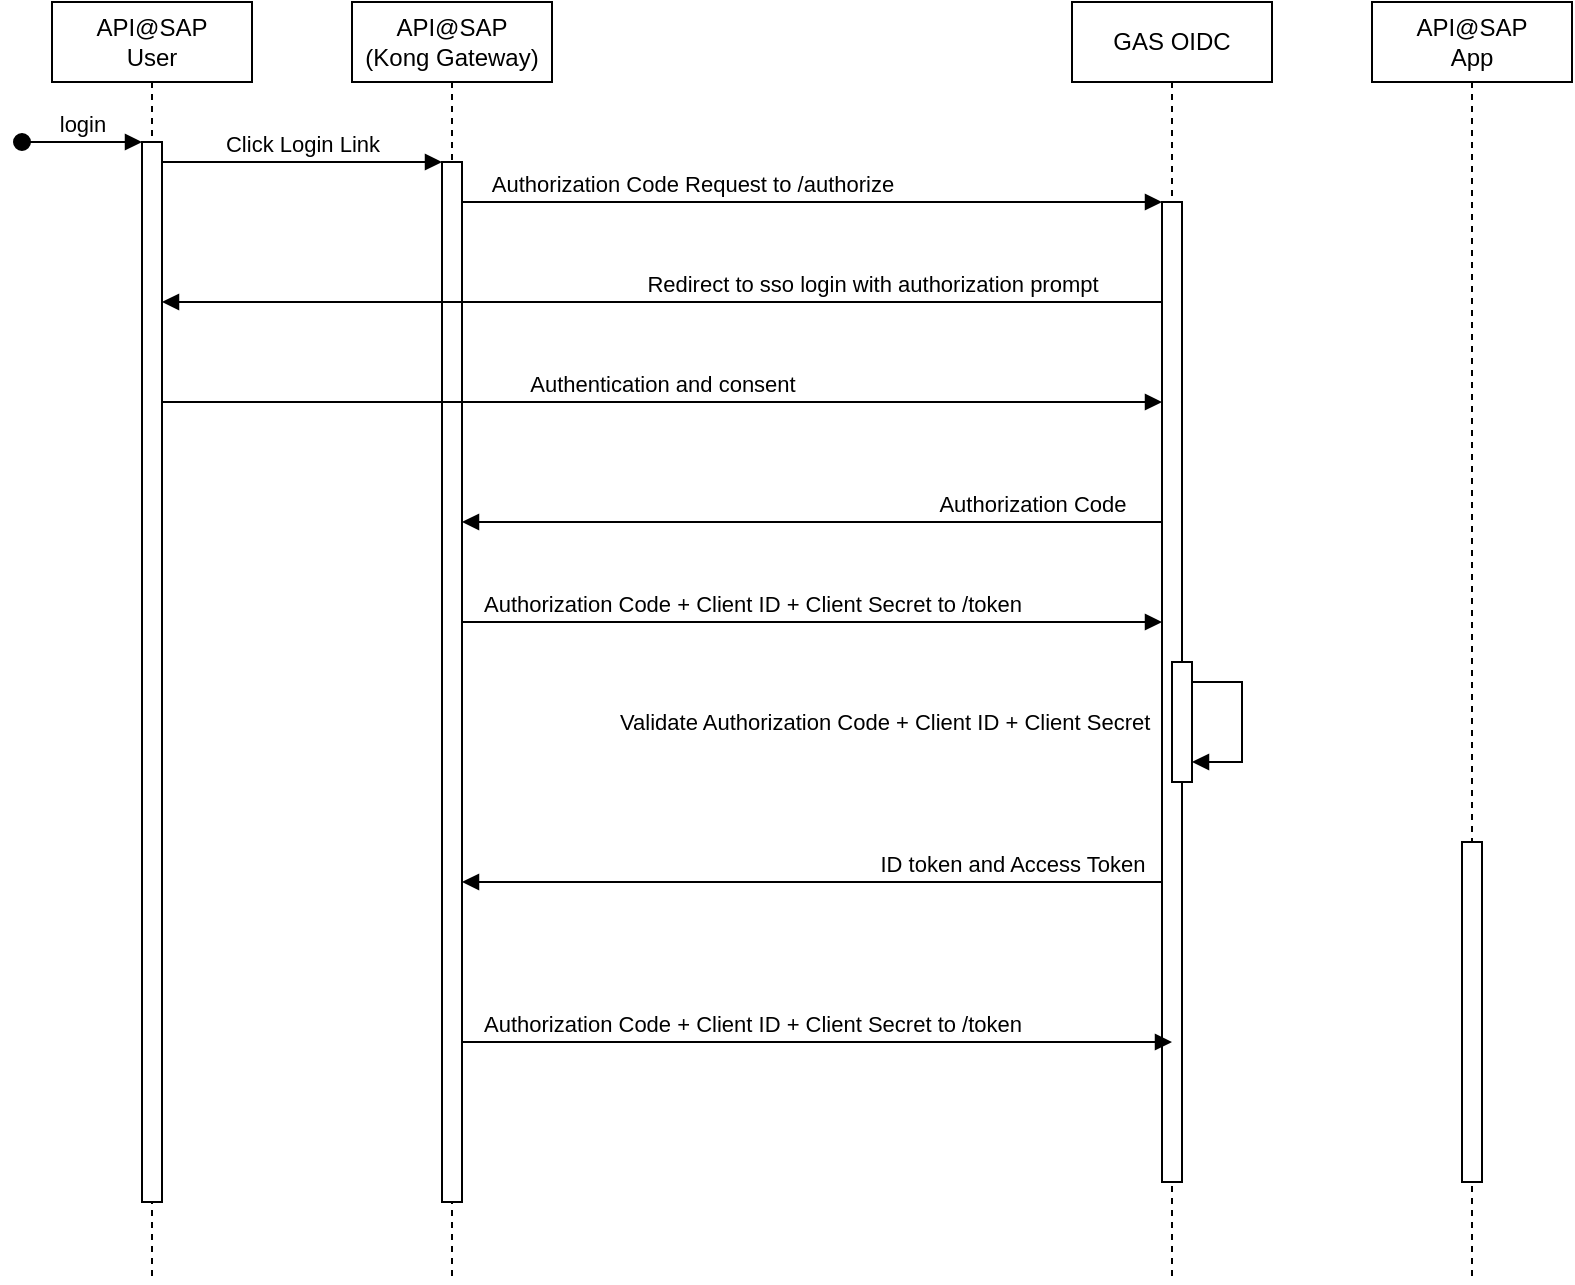 <mxfile version="21.2.1" type="github">
  <diagram name="Page-1" id="2YBvvXClWsGukQMizWep">
    <mxGraphModel dx="1244" dy="660" grid="1" gridSize="10" guides="1" tooltips="1" connect="1" arrows="1" fold="1" page="1" pageScale="1" pageWidth="850" pageHeight="1100" math="0" shadow="0">
      <root>
        <mxCell id="0" />
        <mxCell id="1" parent="0" />
        <mxCell id="aM9ryv3xv72pqoxQDRHE-1" value="API@SAP &lt;br&gt;User" style="shape=umlLifeline;perimeter=lifelinePerimeter;whiteSpace=wrap;html=1;container=0;dropTarget=0;collapsible=0;recursiveResize=0;outlineConnect=0;portConstraint=eastwest;newEdgeStyle={&quot;edgeStyle&quot;:&quot;elbowEdgeStyle&quot;,&quot;elbow&quot;:&quot;vertical&quot;,&quot;curved&quot;:0,&quot;rounded&quot;:0};" parent="1" vertex="1">
          <mxGeometry x="40" y="40" width="100" height="640" as="geometry" />
        </mxCell>
        <mxCell id="aM9ryv3xv72pqoxQDRHE-2" value="" style="html=1;points=[];perimeter=orthogonalPerimeter;outlineConnect=0;targetShapes=umlLifeline;portConstraint=eastwest;newEdgeStyle={&quot;edgeStyle&quot;:&quot;elbowEdgeStyle&quot;,&quot;elbow&quot;:&quot;vertical&quot;,&quot;curved&quot;:0,&quot;rounded&quot;:0};" parent="aM9ryv3xv72pqoxQDRHE-1" vertex="1">
          <mxGeometry x="45" y="70" width="10" height="530" as="geometry" />
        </mxCell>
        <mxCell id="aM9ryv3xv72pqoxQDRHE-3" value="login" style="html=1;verticalAlign=bottom;startArrow=oval;endArrow=block;startSize=8;edgeStyle=elbowEdgeStyle;elbow=vertical;curved=0;rounded=0;" parent="aM9ryv3xv72pqoxQDRHE-1" target="aM9ryv3xv72pqoxQDRHE-2" edge="1">
          <mxGeometry relative="1" as="geometry">
            <mxPoint x="-15" y="70" as="sourcePoint" />
          </mxGeometry>
        </mxCell>
        <mxCell id="aM9ryv3xv72pqoxQDRHE-5" value="API@SAP&lt;br&gt;(Kong Gateway)" style="shape=umlLifeline;perimeter=lifelinePerimeter;whiteSpace=wrap;html=1;container=0;dropTarget=0;collapsible=0;recursiveResize=0;outlineConnect=0;portConstraint=eastwest;newEdgeStyle={&quot;edgeStyle&quot;:&quot;elbowEdgeStyle&quot;,&quot;elbow&quot;:&quot;vertical&quot;,&quot;curved&quot;:0,&quot;rounded&quot;:0};" parent="1" vertex="1">
          <mxGeometry x="190" y="40" width="100" height="640" as="geometry" />
        </mxCell>
        <mxCell id="aM9ryv3xv72pqoxQDRHE-6" value="" style="html=1;points=[];perimeter=orthogonalPerimeter;outlineConnect=0;targetShapes=umlLifeline;portConstraint=eastwest;newEdgeStyle={&quot;edgeStyle&quot;:&quot;elbowEdgeStyle&quot;,&quot;elbow&quot;:&quot;vertical&quot;,&quot;curved&quot;:0,&quot;rounded&quot;:0};" parent="aM9ryv3xv72pqoxQDRHE-5" vertex="1">
          <mxGeometry x="45" y="80" width="10" height="520" as="geometry" />
        </mxCell>
        <mxCell id="aM9ryv3xv72pqoxQDRHE-7" value="Click Login Link" style="html=1;verticalAlign=bottom;endArrow=block;edgeStyle=elbowEdgeStyle;elbow=vertical;curved=0;rounded=0;" parent="1" source="aM9ryv3xv72pqoxQDRHE-2" target="aM9ryv3xv72pqoxQDRHE-6" edge="1">
          <mxGeometry relative="1" as="geometry">
            <mxPoint x="195" y="130" as="sourcePoint" />
            <Array as="points">
              <mxPoint x="180" y="120" />
            </Array>
          </mxGeometry>
        </mxCell>
        <mxCell id="XsU5lfdXcksKyY_UCjnN-1" value="GAS OIDC" style="shape=umlLifeline;perimeter=lifelinePerimeter;whiteSpace=wrap;html=1;container=0;dropTarget=0;collapsible=0;recursiveResize=0;outlineConnect=0;portConstraint=eastwest;newEdgeStyle={&quot;edgeStyle&quot;:&quot;elbowEdgeStyle&quot;,&quot;elbow&quot;:&quot;vertical&quot;,&quot;curved&quot;:0,&quot;rounded&quot;:0};" vertex="1" parent="1">
          <mxGeometry x="550" y="40" width="100" height="640" as="geometry" />
        </mxCell>
        <mxCell id="XsU5lfdXcksKyY_UCjnN-2" value="" style="html=1;points=[];perimeter=orthogonalPerimeter;outlineConnect=0;targetShapes=umlLifeline;portConstraint=eastwest;newEdgeStyle={&quot;edgeStyle&quot;:&quot;elbowEdgeStyle&quot;,&quot;elbow&quot;:&quot;vertical&quot;,&quot;curved&quot;:0,&quot;rounded&quot;:0};" vertex="1" parent="XsU5lfdXcksKyY_UCjnN-1">
          <mxGeometry x="45" y="100" width="10" height="490" as="geometry" />
        </mxCell>
        <mxCell id="XsU5lfdXcksKyY_UCjnN-8" value="" style="html=1;points=[];perimeter=orthogonalPerimeter;outlineConnect=0;targetShapes=umlLifeline;portConstraint=eastwest;newEdgeStyle={&quot;edgeStyle&quot;:&quot;elbowEdgeStyle&quot;,&quot;elbow&quot;:&quot;vertical&quot;,&quot;curved&quot;:0,&quot;rounded&quot;:0};" vertex="1" parent="XsU5lfdXcksKyY_UCjnN-1">
          <mxGeometry x="50" y="330" width="10" height="60" as="geometry" />
        </mxCell>
        <mxCell id="XsU5lfdXcksKyY_UCjnN-9" value="Validate Authorization Code + Client ID + Client Secret" style="html=1;align=left;spacingLeft=2;endArrow=block;rounded=0;edgeStyle=orthogonalEdgeStyle;curved=0;rounded=0;" edge="1" target="XsU5lfdXcksKyY_UCjnN-8" parent="XsU5lfdXcksKyY_UCjnN-1" source="XsU5lfdXcksKyY_UCjnN-8">
          <mxGeometry x="1" y="-291" relative="1" as="geometry">
            <mxPoint x="55" y="340" as="sourcePoint" />
            <Array as="points">
              <mxPoint x="85" y="340" />
              <mxPoint x="85" y="380" />
            </Array>
            <mxPoint x="-290" y="271" as="offset" />
          </mxGeometry>
        </mxCell>
        <mxCell id="XsU5lfdXcksKyY_UCjnN-3" value="Authorization Code Request to /authorize" style="html=1;verticalAlign=bottom;endArrow=block;edgeStyle=elbowEdgeStyle;elbow=vertical;curved=0;rounded=0;" edge="1" parent="1" source="aM9ryv3xv72pqoxQDRHE-6" target="XsU5lfdXcksKyY_UCjnN-2">
          <mxGeometry x="-0.343" relative="1" as="geometry">
            <mxPoint x="280" y="140" as="sourcePoint" />
            <Array as="points">
              <mxPoint x="365" y="140" />
            </Array>
            <mxPoint x="450" y="140" as="targetPoint" />
            <mxPoint as="offset" />
          </mxGeometry>
        </mxCell>
        <mxCell id="XsU5lfdXcksKyY_UCjnN-4" value="Redirect to sso login with authorization prompt" style="html=1;verticalAlign=bottom;endArrow=block;edgeStyle=elbowEdgeStyle;elbow=vertical;curved=0;rounded=0;" edge="1" parent="1" source="XsU5lfdXcksKyY_UCjnN-2" target="aM9ryv3xv72pqoxQDRHE-2">
          <mxGeometry x="-0.42" relative="1" as="geometry">
            <mxPoint x="275" y="230" as="sourcePoint" />
            <Array as="points">
              <mxPoint x="400" y="190" />
              <mxPoint x="360" y="170" />
              <mxPoint x="90" y="170" />
              <mxPoint x="370" y="170" />
              <mxPoint x="220" y="230" />
              <mxPoint x="240" y="200" />
              <mxPoint x="200" y="170" />
            </Array>
            <mxPoint x="110" y="230" as="targetPoint" />
            <mxPoint as="offset" />
          </mxGeometry>
        </mxCell>
        <mxCell id="XsU5lfdXcksKyY_UCjnN-5" value="Authentication and consent" style="html=1;verticalAlign=bottom;endArrow=block;edgeStyle=elbowEdgeStyle;elbow=vertical;curved=0;rounded=0;" edge="1" parent="1" source="aM9ryv3xv72pqoxQDRHE-2" target="XsU5lfdXcksKyY_UCjnN-2">
          <mxGeometry relative="1" as="geometry">
            <mxPoint x="105" y="230" as="sourcePoint" />
            <Array as="points">
              <mxPoint x="410" y="240" />
              <mxPoint x="190" y="230" />
            </Array>
            <mxPoint x="275" y="230" as="targetPoint" />
          </mxGeometry>
        </mxCell>
        <mxCell id="XsU5lfdXcksKyY_UCjnN-6" value="Authorization Code" style="html=1;verticalAlign=bottom;endArrow=block;edgeStyle=elbowEdgeStyle;elbow=vertical;curved=0;rounded=0;" edge="1" parent="1" source="XsU5lfdXcksKyY_UCjnN-2" target="aM9ryv3xv72pqoxQDRHE-6">
          <mxGeometry x="-0.629" relative="1" as="geometry">
            <mxPoint x="560" y="300" as="sourcePoint" />
            <Array as="points">
              <mxPoint x="395" y="300" />
              <mxPoint x="355" y="280" />
              <mxPoint x="85" y="280" />
              <mxPoint x="365" y="280" />
              <mxPoint x="215" y="340" />
              <mxPoint x="235" y="310" />
              <mxPoint x="195" y="280" />
            </Array>
            <mxPoint x="270" y="300" as="targetPoint" />
            <mxPoint as="offset" />
          </mxGeometry>
        </mxCell>
        <mxCell id="XsU5lfdXcksKyY_UCjnN-7" value="Authorization Code + Client ID + Client Secret to /token" style="html=1;verticalAlign=bottom;endArrow=block;edgeStyle=elbowEdgeStyle;elbow=vertical;curved=0;rounded=0;" edge="1" parent="1" source="aM9ryv3xv72pqoxQDRHE-6" target="XsU5lfdXcksKyY_UCjnN-2">
          <mxGeometry x="-0.171" relative="1" as="geometry">
            <mxPoint x="280" y="350" as="sourcePoint" />
            <Array as="points">
              <mxPoint x="370" y="350" />
            </Array>
            <mxPoint x="570" y="350" as="targetPoint" />
            <mxPoint as="offset" />
          </mxGeometry>
        </mxCell>
        <mxCell id="XsU5lfdXcksKyY_UCjnN-10" value="ID token and Access Token" style="html=1;verticalAlign=bottom;endArrow=block;edgeStyle=elbowEdgeStyle;elbow=vertical;curved=0;rounded=0;" edge="1" parent="1" source="XsU5lfdXcksKyY_UCjnN-2" target="aM9ryv3xv72pqoxQDRHE-6">
          <mxGeometry x="-0.571" relative="1" as="geometry">
            <mxPoint x="590" y="480" as="sourcePoint" />
            <Array as="points">
              <mxPoint x="390" y="480" />
              <mxPoint x="350" y="460" />
              <mxPoint x="80" y="460" />
              <mxPoint x="360" y="460" />
              <mxPoint x="210" y="520" />
              <mxPoint x="230" y="490" />
              <mxPoint x="190" y="460" />
            </Array>
            <mxPoint x="240" y="480" as="targetPoint" />
            <mxPoint as="offset" />
          </mxGeometry>
        </mxCell>
        <mxCell id="XsU5lfdXcksKyY_UCjnN-11" value="Authorization Code + Client ID + Client Secret to /token" style="html=1;verticalAlign=bottom;endArrow=block;edgeStyle=elbowEdgeStyle;elbow=vertical;curved=0;rounded=0;" edge="1" parent="1" source="aM9ryv3xv72pqoxQDRHE-6">
          <mxGeometry x="-0.183" relative="1" as="geometry">
            <mxPoint x="240" y="560" as="sourcePoint" />
            <Array as="points">
              <mxPoint x="375" y="560" />
            </Array>
            <mxPoint x="600" y="560" as="targetPoint" />
            <mxPoint as="offset" />
          </mxGeometry>
        </mxCell>
        <mxCell id="XsU5lfdXcksKyY_UCjnN-12" value="API@SAP&lt;br&gt;App" style="shape=umlLifeline;perimeter=lifelinePerimeter;whiteSpace=wrap;html=1;container=0;dropTarget=0;collapsible=0;recursiveResize=0;outlineConnect=0;portConstraint=eastwest;newEdgeStyle={&quot;edgeStyle&quot;:&quot;elbowEdgeStyle&quot;,&quot;elbow&quot;:&quot;vertical&quot;,&quot;curved&quot;:0,&quot;rounded&quot;:0};" vertex="1" parent="1">
          <mxGeometry x="700" y="40" width="100" height="640" as="geometry" />
        </mxCell>
        <mxCell id="XsU5lfdXcksKyY_UCjnN-13" value="" style="html=1;points=[];perimeter=orthogonalPerimeter;outlineConnect=0;targetShapes=umlLifeline;portConstraint=eastwest;newEdgeStyle={&quot;edgeStyle&quot;:&quot;elbowEdgeStyle&quot;,&quot;elbow&quot;:&quot;vertical&quot;,&quot;curved&quot;:0,&quot;rounded&quot;:0};" vertex="1" parent="XsU5lfdXcksKyY_UCjnN-12">
          <mxGeometry x="45" y="420" width="10" height="170" as="geometry" />
        </mxCell>
      </root>
    </mxGraphModel>
  </diagram>
</mxfile>
